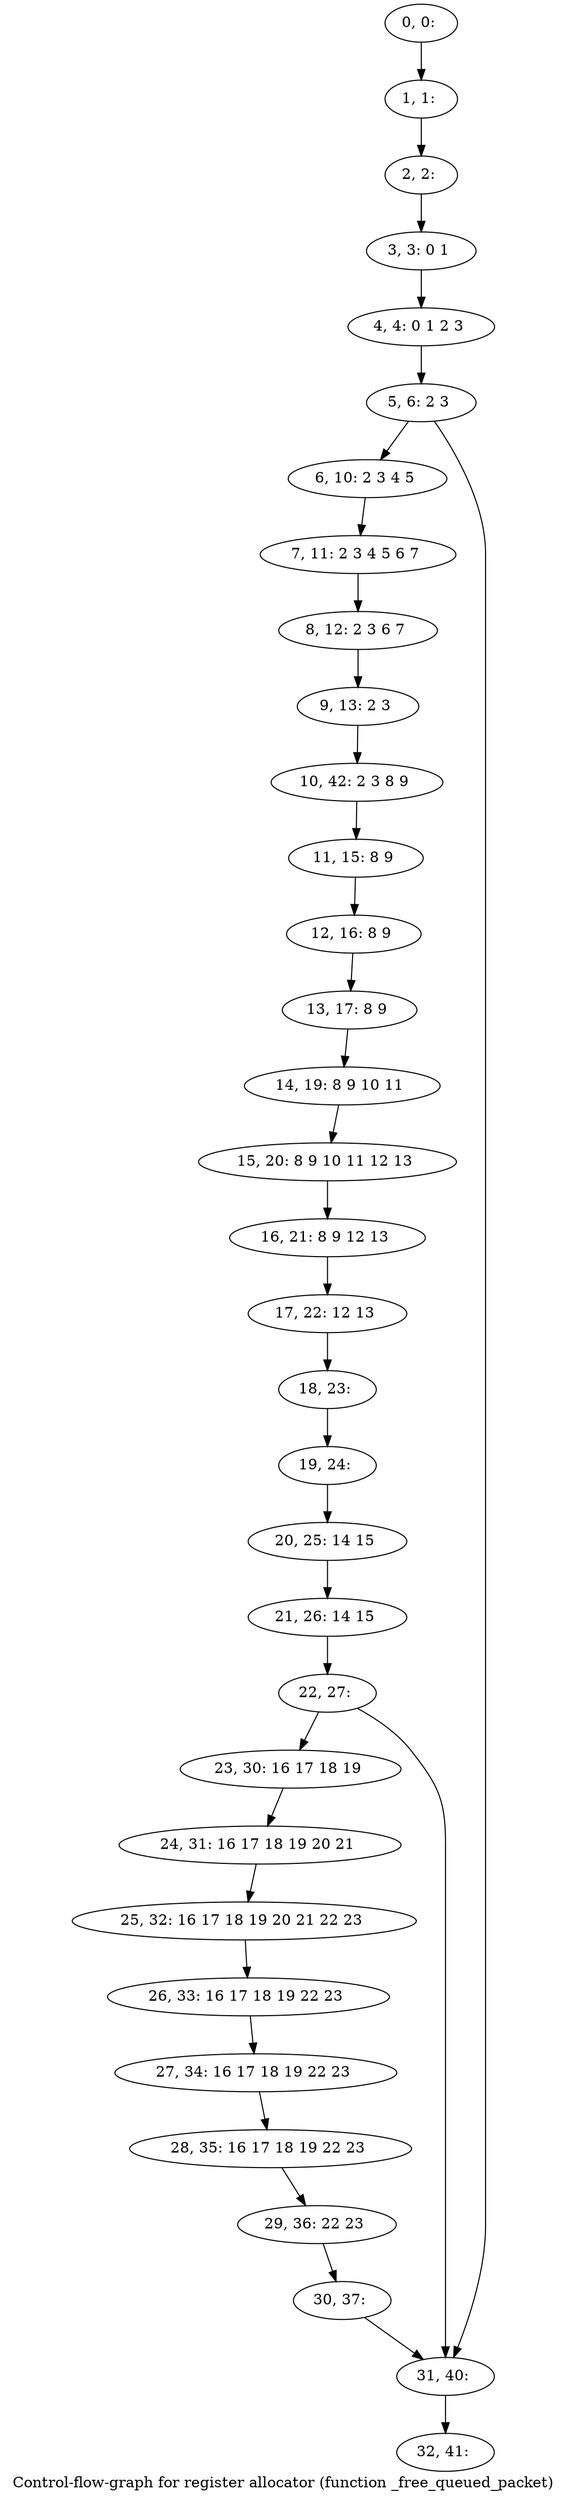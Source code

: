 digraph G {
graph [label="Control-flow-graph for register allocator (function _free_queued_packet)"]
0[label="0, 0: "];
1[label="1, 1: "];
2[label="2, 2: "];
3[label="3, 3: 0 1 "];
4[label="4, 4: 0 1 2 3 "];
5[label="5, 6: 2 3 "];
6[label="6, 10: 2 3 4 5 "];
7[label="7, 11: 2 3 4 5 6 7 "];
8[label="8, 12: 2 3 6 7 "];
9[label="9, 13: 2 3 "];
10[label="10, 42: 2 3 8 9 "];
11[label="11, 15: 8 9 "];
12[label="12, 16: 8 9 "];
13[label="13, 17: 8 9 "];
14[label="14, 19: 8 9 10 11 "];
15[label="15, 20: 8 9 10 11 12 13 "];
16[label="16, 21: 8 9 12 13 "];
17[label="17, 22: 12 13 "];
18[label="18, 23: "];
19[label="19, 24: "];
20[label="20, 25: 14 15 "];
21[label="21, 26: 14 15 "];
22[label="22, 27: "];
23[label="23, 30: 16 17 18 19 "];
24[label="24, 31: 16 17 18 19 20 21 "];
25[label="25, 32: 16 17 18 19 20 21 22 23 "];
26[label="26, 33: 16 17 18 19 22 23 "];
27[label="27, 34: 16 17 18 19 22 23 "];
28[label="28, 35: 16 17 18 19 22 23 "];
29[label="29, 36: 22 23 "];
30[label="30, 37: "];
31[label="31, 40: "];
32[label="32, 41: "];
0->1 ;
1->2 ;
2->3 ;
3->4 ;
4->5 ;
5->6 ;
5->31 ;
6->7 ;
7->8 ;
8->9 ;
9->10 ;
10->11 ;
11->12 ;
12->13 ;
13->14 ;
14->15 ;
15->16 ;
16->17 ;
17->18 ;
18->19 ;
19->20 ;
20->21 ;
21->22 ;
22->23 ;
22->31 ;
23->24 ;
24->25 ;
25->26 ;
26->27 ;
27->28 ;
28->29 ;
29->30 ;
30->31 ;
31->32 ;
}
